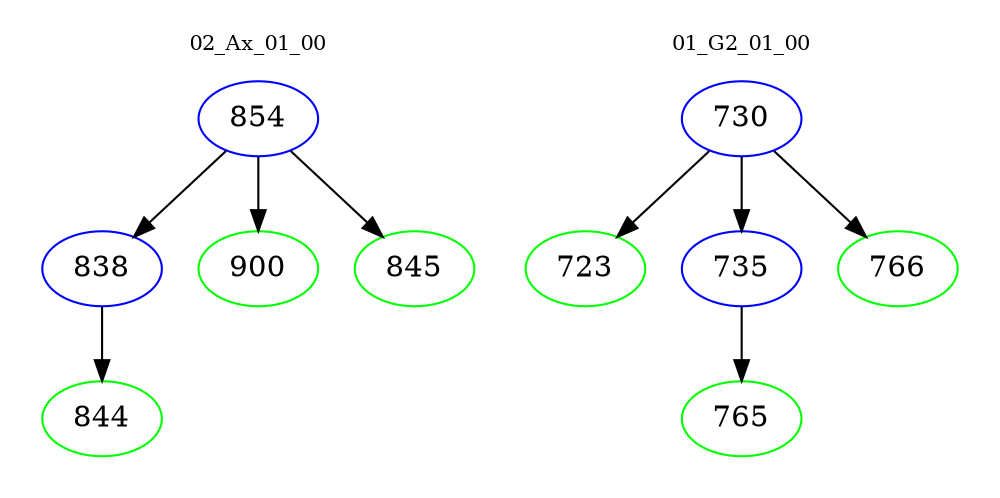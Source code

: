 digraph{
subgraph cluster_0 {
color = white
label = "02_Ax_01_00";
fontsize=10;
T0_854 [label="854", color="blue"]
T0_854 -> T0_838 [color="black"]
T0_838 [label="838", color="blue"]
T0_838 -> T0_844 [color="black"]
T0_844 [label="844", color="green"]
T0_854 -> T0_900 [color="black"]
T0_900 [label="900", color="green"]
T0_854 -> T0_845 [color="black"]
T0_845 [label="845", color="green"]
}
subgraph cluster_1 {
color = white
label = "01_G2_01_00";
fontsize=10;
T1_730 [label="730", color="blue"]
T1_730 -> T1_723 [color="black"]
T1_723 [label="723", color="green"]
T1_730 -> T1_735 [color="black"]
T1_735 [label="735", color="blue"]
T1_735 -> T1_765 [color="black"]
T1_765 [label="765", color="green"]
T1_730 -> T1_766 [color="black"]
T1_766 [label="766", color="green"]
}
}
